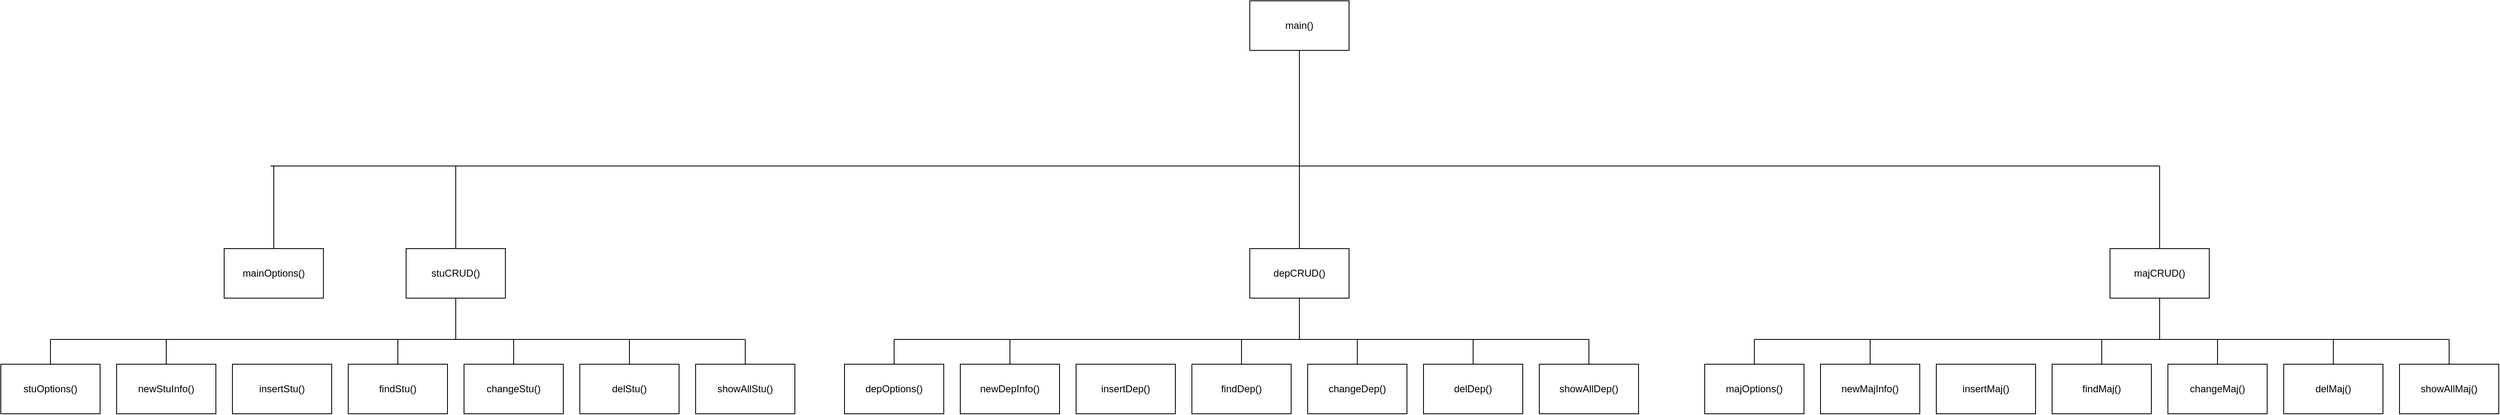<mxfile version="22.1.5" type="device">
  <diagram name="Page-1" id="AW_vRPmKdSfrB5hW0XPV">
    <mxGraphModel dx="3450" dy="957" grid="1" gridSize="10" guides="1" tooltips="1" connect="1" arrows="1" fold="1" page="1" pageScale="1" pageWidth="850" pageHeight="1100" math="0" shadow="0">
      <root>
        <mxCell id="0" />
        <mxCell id="1" parent="0" />
        <mxCell id="rcO2lAm66vpdrhW9jnXj-1" value="stuCRUD()" style="rounded=0;whiteSpace=wrap;html=1;" parent="1" vertex="1">
          <mxGeometry x="-440" y="380" width="120" height="60" as="geometry" />
        </mxCell>
        <mxCell id="rcO2lAm66vpdrhW9jnXj-2" value="stuOptions()" style="rounded=0;whiteSpace=wrap;html=1;" parent="1" vertex="1">
          <mxGeometry x="-930" y="520" width="120" height="60" as="geometry" />
        </mxCell>
        <mxCell id="rcO2lAm66vpdrhW9jnXj-3" value="newStuInfo()" style="rounded=0;whiteSpace=wrap;html=1;" parent="1" vertex="1">
          <mxGeometry x="-790" y="520" width="120" height="60" as="geometry" />
        </mxCell>
        <mxCell id="rcO2lAm66vpdrhW9jnXj-4" value="changeStu()" style="rounded=0;whiteSpace=wrap;html=1;" parent="1" vertex="1">
          <mxGeometry x="-370" y="520" width="120" height="60" as="geometry" />
        </mxCell>
        <mxCell id="rcO2lAm66vpdrhW9jnXj-5" value="insertStu()" style="rounded=0;whiteSpace=wrap;html=1;" parent="1" vertex="1">
          <mxGeometry x="-650" y="520" width="120" height="60" as="geometry" />
        </mxCell>
        <mxCell id="rcO2lAm66vpdrhW9jnXj-6" value="delStu()" style="rounded=0;whiteSpace=wrap;html=1;" parent="1" vertex="1">
          <mxGeometry x="-230" y="520" width="120" height="60" as="geometry" />
        </mxCell>
        <mxCell id="rcO2lAm66vpdrhW9jnXj-7" value="" style="endArrow=none;html=1;rounded=0;entryX=0.5;entryY=1;entryDx=0;entryDy=0;" parent="1" target="rcO2lAm66vpdrhW9jnXj-1" edge="1">
          <mxGeometry width="50" height="50" relative="1" as="geometry">
            <mxPoint x="-380" y="490" as="sourcePoint" />
            <mxPoint x="-560" y="600" as="targetPoint" />
          </mxGeometry>
        </mxCell>
        <mxCell id="rcO2lAm66vpdrhW9jnXj-8" value="" style="endArrow=none;html=1;rounded=0;" parent="1" edge="1">
          <mxGeometry width="50" height="50" relative="1" as="geometry">
            <mxPoint x="-870" y="490" as="sourcePoint" />
            <mxPoint x="-170" y="490" as="targetPoint" />
          </mxGeometry>
        </mxCell>
        <mxCell id="rcO2lAm66vpdrhW9jnXj-10" value="" style="endArrow=none;html=1;rounded=0;exitX=0.5;exitY=0;exitDx=0;exitDy=0;" parent="1" source="rcO2lAm66vpdrhW9jnXj-2" edge="1">
          <mxGeometry width="50" height="50" relative="1" as="geometry">
            <mxPoint x="-610" y="650" as="sourcePoint" />
            <mxPoint x="-870" y="490" as="targetPoint" />
          </mxGeometry>
        </mxCell>
        <mxCell id="rcO2lAm66vpdrhW9jnXj-11" value="" style="endArrow=none;html=1;rounded=0;entryX=0.5;entryY=0;entryDx=0;entryDy=0;" parent="1" target="rcO2lAm66vpdrhW9jnXj-3" edge="1">
          <mxGeometry width="50" height="50" relative="1" as="geometry">
            <mxPoint x="-730" y="490" as="sourcePoint" />
            <mxPoint x="-560" y="600" as="targetPoint" />
          </mxGeometry>
        </mxCell>
        <mxCell id="rcO2lAm66vpdrhW9jnXj-12" value="" style="endArrow=none;html=1;rounded=0;entryX=0.5;entryY=0;entryDx=0;entryDy=0;" parent="1" target="rcO2lAm66vpdrhW9jnXj-4" edge="1">
          <mxGeometry width="50" height="50" relative="1" as="geometry">
            <mxPoint x="-310" y="490" as="sourcePoint" />
            <mxPoint x="-560" y="600" as="targetPoint" />
          </mxGeometry>
        </mxCell>
        <mxCell id="rcO2lAm66vpdrhW9jnXj-13" value="" style="endArrow=none;html=1;rounded=0;exitX=0.5;exitY=0;exitDx=0;exitDy=0;" parent="1" source="rcO2lAm66vpdrhW9jnXj-6" edge="1">
          <mxGeometry width="50" height="50" relative="1" as="geometry">
            <mxPoint x="-610" y="650" as="sourcePoint" />
            <mxPoint x="-170" y="490" as="targetPoint" />
          </mxGeometry>
        </mxCell>
        <mxCell id="rcO2lAm66vpdrhW9jnXj-14" value="findStu()" style="rounded=0;whiteSpace=wrap;html=1;" parent="1" vertex="1">
          <mxGeometry x="-510" y="520" width="120" height="60" as="geometry" />
        </mxCell>
        <mxCell id="rcO2lAm66vpdrhW9jnXj-16" value="" style="endArrow=none;html=1;rounded=0;entryX=0.5;entryY=0;entryDx=0;entryDy=0;" parent="1" target="rcO2lAm66vpdrhW9jnXj-14" edge="1">
          <mxGeometry width="50" height="50" relative="1" as="geometry">
            <mxPoint x="-450" y="490" as="sourcePoint" />
            <mxPoint x="-560" y="600" as="targetPoint" />
          </mxGeometry>
        </mxCell>
        <mxCell id="_5tCwL6gGXKv2cec8J88-3" value="" style="endArrow=none;html=1;rounded=0;" parent="1" edge="1">
          <mxGeometry width="50" height="50" relative="1" as="geometry">
            <mxPoint x="-170" y="490" as="sourcePoint" />
            <mxPoint x="-30" y="490" as="targetPoint" />
          </mxGeometry>
        </mxCell>
        <mxCell id="1qwA8sR-p6INFBUll12k-2" value="showAllStu()" style="rounded=0;whiteSpace=wrap;html=1;" vertex="1" parent="1">
          <mxGeometry x="-90" y="520" width="120" height="60" as="geometry" />
        </mxCell>
        <mxCell id="1qwA8sR-p6INFBUll12k-3" value="" style="endArrow=none;html=1;rounded=0;exitX=0.5;exitY=0;exitDx=0;exitDy=0;" edge="1" parent="1" source="1qwA8sR-p6INFBUll12k-2">
          <mxGeometry width="50" height="50" relative="1" as="geometry">
            <mxPoint x="-330" y="650" as="sourcePoint" />
            <mxPoint x="-30" y="490" as="targetPoint" />
          </mxGeometry>
        </mxCell>
        <mxCell id="1qwA8sR-p6INFBUll12k-47" value="depCRUD()" style="rounded=0;whiteSpace=wrap;html=1;" vertex="1" parent="1">
          <mxGeometry x="580" y="380" width="120" height="60" as="geometry" />
        </mxCell>
        <mxCell id="1qwA8sR-p6INFBUll12k-48" value="depOptions()" style="rounded=0;whiteSpace=wrap;html=1;" vertex="1" parent="1">
          <mxGeometry x="90" y="520" width="120" height="60" as="geometry" />
        </mxCell>
        <mxCell id="1qwA8sR-p6INFBUll12k-49" value="newDepInfo()" style="rounded=0;whiteSpace=wrap;html=1;" vertex="1" parent="1">
          <mxGeometry x="230" y="520" width="120" height="60" as="geometry" />
        </mxCell>
        <mxCell id="1qwA8sR-p6INFBUll12k-50" value="changeDep()" style="rounded=0;whiteSpace=wrap;html=1;" vertex="1" parent="1">
          <mxGeometry x="650" y="520" width="120" height="60" as="geometry" />
        </mxCell>
        <mxCell id="1qwA8sR-p6INFBUll12k-51" value="insertDep()" style="rounded=0;whiteSpace=wrap;html=1;" vertex="1" parent="1">
          <mxGeometry x="370" y="520" width="120" height="60" as="geometry" />
        </mxCell>
        <mxCell id="1qwA8sR-p6INFBUll12k-52" value="delDep()" style="rounded=0;whiteSpace=wrap;html=1;" vertex="1" parent="1">
          <mxGeometry x="790" y="520" width="120" height="60" as="geometry" />
        </mxCell>
        <mxCell id="1qwA8sR-p6INFBUll12k-53" value="" style="endArrow=none;html=1;rounded=0;entryX=0.5;entryY=1;entryDx=0;entryDy=0;" edge="1" parent="1" target="1qwA8sR-p6INFBUll12k-47">
          <mxGeometry width="50" height="50" relative="1" as="geometry">
            <mxPoint x="640" y="490" as="sourcePoint" />
            <mxPoint x="460" y="600" as="targetPoint" />
          </mxGeometry>
        </mxCell>
        <mxCell id="1qwA8sR-p6INFBUll12k-54" value="" style="endArrow=none;html=1;rounded=0;" edge="1" parent="1">
          <mxGeometry width="50" height="50" relative="1" as="geometry">
            <mxPoint x="150" y="490" as="sourcePoint" />
            <mxPoint x="850" y="490" as="targetPoint" />
          </mxGeometry>
        </mxCell>
        <mxCell id="1qwA8sR-p6INFBUll12k-55" value="" style="endArrow=none;html=1;rounded=0;exitX=0.5;exitY=0;exitDx=0;exitDy=0;" edge="1" parent="1" source="1qwA8sR-p6INFBUll12k-48">
          <mxGeometry width="50" height="50" relative="1" as="geometry">
            <mxPoint x="410" y="650" as="sourcePoint" />
            <mxPoint x="150" y="490" as="targetPoint" />
          </mxGeometry>
        </mxCell>
        <mxCell id="1qwA8sR-p6INFBUll12k-56" value="" style="endArrow=none;html=1;rounded=0;entryX=0.5;entryY=0;entryDx=0;entryDy=0;" edge="1" parent="1" target="1qwA8sR-p6INFBUll12k-49">
          <mxGeometry width="50" height="50" relative="1" as="geometry">
            <mxPoint x="290" y="490" as="sourcePoint" />
            <mxPoint x="460" y="600" as="targetPoint" />
          </mxGeometry>
        </mxCell>
        <mxCell id="1qwA8sR-p6INFBUll12k-57" value="" style="endArrow=none;html=1;rounded=0;entryX=0.5;entryY=0;entryDx=0;entryDy=0;" edge="1" parent="1" target="1qwA8sR-p6INFBUll12k-50">
          <mxGeometry width="50" height="50" relative="1" as="geometry">
            <mxPoint x="710" y="490" as="sourcePoint" />
            <mxPoint x="460" y="600" as="targetPoint" />
          </mxGeometry>
        </mxCell>
        <mxCell id="1qwA8sR-p6INFBUll12k-58" value="" style="endArrow=none;html=1;rounded=0;exitX=0.5;exitY=0;exitDx=0;exitDy=0;" edge="1" parent="1" source="1qwA8sR-p6INFBUll12k-52">
          <mxGeometry width="50" height="50" relative="1" as="geometry">
            <mxPoint x="410" y="650" as="sourcePoint" />
            <mxPoint x="850" y="490" as="targetPoint" />
          </mxGeometry>
        </mxCell>
        <mxCell id="1qwA8sR-p6INFBUll12k-59" value="findDep()" style="rounded=0;whiteSpace=wrap;html=1;" vertex="1" parent="1">
          <mxGeometry x="510" y="520" width="120" height="60" as="geometry" />
        </mxCell>
        <mxCell id="1qwA8sR-p6INFBUll12k-60" value="" style="endArrow=none;html=1;rounded=0;entryX=0.5;entryY=0;entryDx=0;entryDy=0;" edge="1" parent="1" target="1qwA8sR-p6INFBUll12k-59">
          <mxGeometry width="50" height="50" relative="1" as="geometry">
            <mxPoint x="570" y="490" as="sourcePoint" />
            <mxPoint x="460" y="600" as="targetPoint" />
          </mxGeometry>
        </mxCell>
        <mxCell id="1qwA8sR-p6INFBUll12k-61" value="&lt;span style=&quot;font-weight: normal;&quot;&gt;showAllDep()&lt;/span&gt;" style="rounded=0;whiteSpace=wrap;html=1;fontStyle=1" vertex="1" parent="1">
          <mxGeometry x="930" y="520" width="120" height="60" as="geometry" />
        </mxCell>
        <mxCell id="1qwA8sR-p6INFBUll12k-62" value="" style="endArrow=none;html=1;rounded=0;exitX=0.5;exitY=0;exitDx=0;exitDy=0;fontStyle=1" edge="1" parent="1" source="1qwA8sR-p6INFBUll12k-61">
          <mxGeometry width="50" height="50" relative="1" as="geometry">
            <mxPoint x="550" y="650" as="sourcePoint" />
            <mxPoint x="990" y="490" as="targetPoint" />
          </mxGeometry>
        </mxCell>
        <mxCell id="1qwA8sR-p6INFBUll12k-63" value="" style="endArrow=none;html=1;rounded=0;" edge="1" parent="1">
          <mxGeometry width="50" height="50" relative="1" as="geometry">
            <mxPoint x="850" y="490" as="sourcePoint" />
            <mxPoint x="990" y="490" as="targetPoint" />
          </mxGeometry>
        </mxCell>
        <mxCell id="1qwA8sR-p6INFBUll12k-67" value="majCRUD()" style="rounded=0;whiteSpace=wrap;html=1;" vertex="1" parent="1">
          <mxGeometry x="1620" y="380" width="120" height="60" as="geometry" />
        </mxCell>
        <mxCell id="1qwA8sR-p6INFBUll12k-68" value="majOptions()" style="rounded=0;whiteSpace=wrap;html=1;" vertex="1" parent="1">
          <mxGeometry x="1130" y="520" width="120" height="60" as="geometry" />
        </mxCell>
        <mxCell id="1qwA8sR-p6INFBUll12k-69" value="newMajInfo()" style="rounded=0;whiteSpace=wrap;html=1;" vertex="1" parent="1">
          <mxGeometry x="1270" y="520" width="120" height="60" as="geometry" />
        </mxCell>
        <mxCell id="1qwA8sR-p6INFBUll12k-70" value="changeMaj()" style="rounded=0;whiteSpace=wrap;html=1;" vertex="1" parent="1">
          <mxGeometry x="1690" y="520" width="120" height="60" as="geometry" />
        </mxCell>
        <mxCell id="1qwA8sR-p6INFBUll12k-71" value="insertMaj()" style="rounded=0;whiteSpace=wrap;html=1;" vertex="1" parent="1">
          <mxGeometry x="1410" y="520" width="120" height="60" as="geometry" />
        </mxCell>
        <mxCell id="1qwA8sR-p6INFBUll12k-72" value="delMaj()" style="rounded=0;whiteSpace=wrap;html=1;" vertex="1" parent="1">
          <mxGeometry x="1830" y="520" width="120" height="60" as="geometry" />
        </mxCell>
        <mxCell id="1qwA8sR-p6INFBUll12k-73" value="" style="endArrow=none;html=1;rounded=0;entryX=0.5;entryY=1;entryDx=0;entryDy=0;" edge="1" parent="1" target="1qwA8sR-p6INFBUll12k-67">
          <mxGeometry width="50" height="50" relative="1" as="geometry">
            <mxPoint x="1680" y="490" as="sourcePoint" />
            <mxPoint x="1500" y="600" as="targetPoint" />
          </mxGeometry>
        </mxCell>
        <mxCell id="1qwA8sR-p6INFBUll12k-74" value="" style="endArrow=none;html=1;rounded=0;" edge="1" parent="1">
          <mxGeometry width="50" height="50" relative="1" as="geometry">
            <mxPoint x="1190" y="490" as="sourcePoint" />
            <mxPoint x="1890" y="490" as="targetPoint" />
          </mxGeometry>
        </mxCell>
        <mxCell id="1qwA8sR-p6INFBUll12k-75" value="" style="endArrow=none;html=1;rounded=0;exitX=0.5;exitY=0;exitDx=0;exitDy=0;" edge="1" parent="1" source="1qwA8sR-p6INFBUll12k-68">
          <mxGeometry width="50" height="50" relative="1" as="geometry">
            <mxPoint x="1450" y="650" as="sourcePoint" />
            <mxPoint x="1190" y="490" as="targetPoint" />
          </mxGeometry>
        </mxCell>
        <mxCell id="1qwA8sR-p6INFBUll12k-76" value="" style="endArrow=none;html=1;rounded=0;entryX=0.5;entryY=0;entryDx=0;entryDy=0;" edge="1" parent="1" target="1qwA8sR-p6INFBUll12k-69">
          <mxGeometry width="50" height="50" relative="1" as="geometry">
            <mxPoint x="1330" y="490" as="sourcePoint" />
            <mxPoint x="1500" y="600" as="targetPoint" />
          </mxGeometry>
        </mxCell>
        <mxCell id="1qwA8sR-p6INFBUll12k-77" value="" style="endArrow=none;html=1;rounded=0;entryX=0.5;entryY=0;entryDx=0;entryDy=0;" edge="1" parent="1" target="1qwA8sR-p6INFBUll12k-70">
          <mxGeometry width="50" height="50" relative="1" as="geometry">
            <mxPoint x="1750" y="490" as="sourcePoint" />
            <mxPoint x="1500" y="600" as="targetPoint" />
          </mxGeometry>
        </mxCell>
        <mxCell id="1qwA8sR-p6INFBUll12k-78" value="" style="endArrow=none;html=1;rounded=0;exitX=0.5;exitY=0;exitDx=0;exitDy=0;" edge="1" parent="1" source="1qwA8sR-p6INFBUll12k-72">
          <mxGeometry width="50" height="50" relative="1" as="geometry">
            <mxPoint x="1450" y="650" as="sourcePoint" />
            <mxPoint x="1890" y="490" as="targetPoint" />
          </mxGeometry>
        </mxCell>
        <mxCell id="1qwA8sR-p6INFBUll12k-79" value="findMaj()" style="rounded=0;whiteSpace=wrap;html=1;" vertex="1" parent="1">
          <mxGeometry x="1550" y="520" width="120" height="60" as="geometry" />
        </mxCell>
        <mxCell id="1qwA8sR-p6INFBUll12k-80" value="" style="endArrow=none;html=1;rounded=0;entryX=0.5;entryY=0;entryDx=0;entryDy=0;" edge="1" parent="1" target="1qwA8sR-p6INFBUll12k-79">
          <mxGeometry width="50" height="50" relative="1" as="geometry">
            <mxPoint x="1610" y="490" as="sourcePoint" />
            <mxPoint x="1500" y="600" as="targetPoint" />
          </mxGeometry>
        </mxCell>
        <mxCell id="1qwA8sR-p6INFBUll12k-81" value="&lt;span style=&quot;font-weight: normal;&quot;&gt;showAllMaj()&lt;/span&gt;" style="rounded=0;whiteSpace=wrap;html=1;fontStyle=1" vertex="1" parent="1">
          <mxGeometry x="1970" y="520" width="120" height="60" as="geometry" />
        </mxCell>
        <mxCell id="1qwA8sR-p6INFBUll12k-82" value="" style="endArrow=none;html=1;rounded=0;exitX=0.5;exitY=0;exitDx=0;exitDy=0;fontStyle=1" edge="1" parent="1" source="1qwA8sR-p6INFBUll12k-81">
          <mxGeometry width="50" height="50" relative="1" as="geometry">
            <mxPoint x="1590" y="650" as="sourcePoint" />
            <mxPoint x="2030" y="490" as="targetPoint" />
          </mxGeometry>
        </mxCell>
        <mxCell id="1qwA8sR-p6INFBUll12k-83" value="" style="endArrow=none;html=1;rounded=0;" edge="1" parent="1">
          <mxGeometry width="50" height="50" relative="1" as="geometry">
            <mxPoint x="1890" y="490" as="sourcePoint" />
            <mxPoint x="2030" y="490" as="targetPoint" />
          </mxGeometry>
        </mxCell>
        <mxCell id="1qwA8sR-p6INFBUll12k-87" value="main()" style="rounded=0;whiteSpace=wrap;html=1;" vertex="1" parent="1">
          <mxGeometry x="580" y="80" width="120" height="60" as="geometry" />
        </mxCell>
        <mxCell id="1qwA8sR-p6INFBUll12k-88" value="" style="endArrow=none;html=1;rounded=0;entryX=0.5;entryY=1;entryDx=0;entryDy=0;" edge="1" parent="1" target="1qwA8sR-p6INFBUll12k-87">
          <mxGeometry width="50" height="50" relative="1" as="geometry">
            <mxPoint x="640" y="280" as="sourcePoint" />
            <mxPoint x="290" y="410" as="targetPoint" />
          </mxGeometry>
        </mxCell>
        <mxCell id="1qwA8sR-p6INFBUll12k-89" value="" style="endArrow=none;html=1;rounded=0;" edge="1" parent="1">
          <mxGeometry width="50" height="50" relative="1" as="geometry">
            <mxPoint x="-604" y="280" as="sourcePoint" />
            <mxPoint x="1680" y="280" as="targetPoint" />
          </mxGeometry>
        </mxCell>
        <mxCell id="1qwA8sR-p6INFBUll12k-90" value="" style="endArrow=none;html=1;rounded=0;exitX=0.5;exitY=0;exitDx=0;exitDy=0;" edge="1" parent="1" source="rcO2lAm66vpdrhW9jnXj-1">
          <mxGeometry width="50" height="50" relative="1" as="geometry">
            <mxPoint x="-80" y="460" as="sourcePoint" />
            <mxPoint x="-380" y="280" as="targetPoint" />
          </mxGeometry>
        </mxCell>
        <mxCell id="1qwA8sR-p6INFBUll12k-91" value="" style="endArrow=none;html=1;rounded=0;exitX=0.5;exitY=0;exitDx=0;exitDy=0;" edge="1" parent="1" source="1qwA8sR-p6INFBUll12k-47">
          <mxGeometry width="50" height="50" relative="1" as="geometry">
            <mxPoint x="-80" y="460" as="sourcePoint" />
            <mxPoint x="640" y="280" as="targetPoint" />
          </mxGeometry>
        </mxCell>
        <mxCell id="1qwA8sR-p6INFBUll12k-92" value="" style="endArrow=none;html=1;rounded=0;entryX=0.5;entryY=0;entryDx=0;entryDy=0;" edge="1" parent="1" target="1qwA8sR-p6INFBUll12k-67">
          <mxGeometry width="50" height="50" relative="1" as="geometry">
            <mxPoint x="1680" y="280" as="sourcePoint" />
            <mxPoint x="1220" y="410" as="targetPoint" />
          </mxGeometry>
        </mxCell>
        <mxCell id="1qwA8sR-p6INFBUll12k-93" value="mainOptions()" style="rounded=0;whiteSpace=wrap;html=1;" vertex="1" parent="1">
          <mxGeometry x="-660" y="380" width="120" height="60" as="geometry" />
        </mxCell>
        <mxCell id="1qwA8sR-p6INFBUll12k-96" value="" style="endArrow=none;html=1;rounded=0;exitX=0.5;exitY=0;exitDx=0;exitDy=0;" edge="1" parent="1" source="1qwA8sR-p6INFBUll12k-93">
          <mxGeometry width="50" height="50" relative="1" as="geometry">
            <mxPoint x="-520" y="400" as="sourcePoint" />
            <mxPoint x="-600" y="280" as="targetPoint" />
          </mxGeometry>
        </mxCell>
      </root>
    </mxGraphModel>
  </diagram>
</mxfile>
